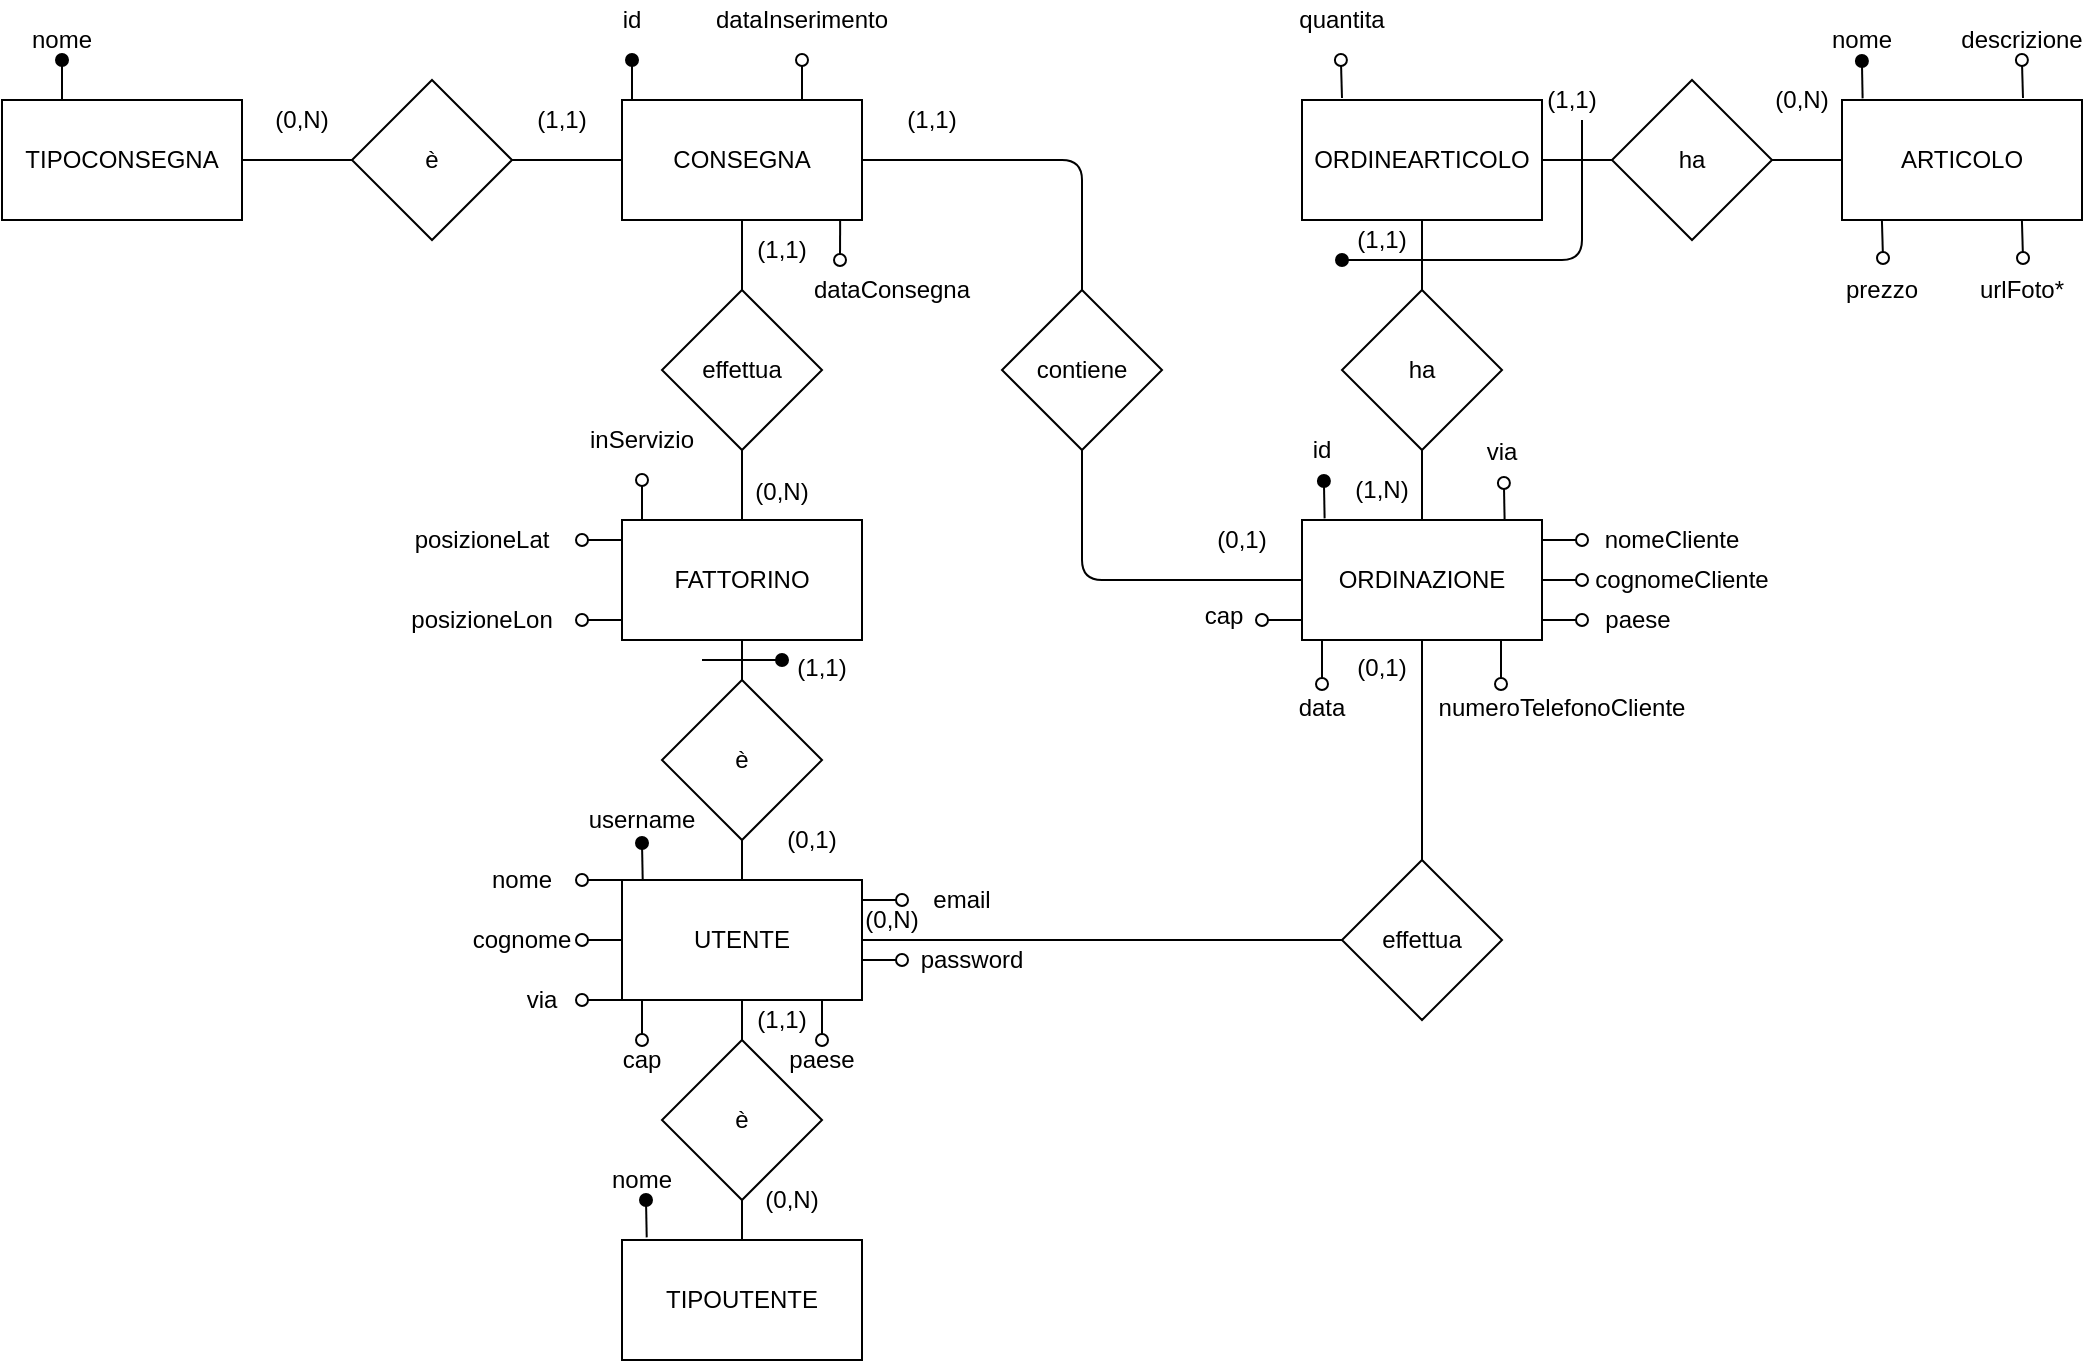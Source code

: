 <mxfile version="12.1.3" type="device" pages="1"><diagram id="e8JV9SumZmlisa8BqtZG" name="Page-1"><mxGraphModel dx="1096" dy="744" grid="0" gridSize="10" guides="1" tooltips="1" connect="1" arrows="1" fold="1" page="0" pageScale="1" pageWidth="1169" pageHeight="827" math="0" shadow="0"><root><mxCell id="0"/><mxCell id="1" parent="0"/><mxCell id="w5xRA0cr135hi8hFce6X-33" value="" style="edgeStyle=orthogonalEdgeStyle;rounded=0;orthogonalLoop=1;jettySize=auto;html=1;endArrow=none;endFill=0;" parent="1" source="w5xRA0cr135hi8hFce6X-1" target="w5xRA0cr135hi8hFce6X-10" edge="1"><mxGeometry relative="1" as="geometry"/></mxCell><mxCell id="w5xRA0cr135hi8hFce6X-1" value="FATTORINO" style="rounded=0;whiteSpace=wrap;html=1;" parent="1" vertex="1"><mxGeometry x="390" y="340" width="120" height="60" as="geometry"/></mxCell><mxCell id="w5xRA0cr135hi8hFce6X-25" value="" style="edgeStyle=orthogonalEdgeStyle;rounded=0;orthogonalLoop=1;jettySize=auto;html=1;endArrow=none;endFill=0;" parent="1" source="w5xRA0cr135hi8hFce6X-2" target="w5xRA0cr135hi8hFce6X-9" edge="1"><mxGeometry relative="1" as="geometry"/></mxCell><mxCell id="w5xRA0cr135hi8hFce6X-2" value="UTENTE" style="rounded=0;whiteSpace=wrap;html=1;" parent="1" vertex="1"><mxGeometry x="390" y="520" width="120" height="60" as="geometry"/></mxCell><mxCell id="w5xRA0cr135hi8hFce6X-26" value="" style="edgeStyle=orthogonalEdgeStyle;rounded=0;orthogonalLoop=1;jettySize=auto;html=1;endArrow=none;endFill=0;" parent="1" source="w5xRA0cr135hi8hFce6X-3" target="w5xRA0cr135hi8hFce6X-9" edge="1"><mxGeometry relative="1" as="geometry"/></mxCell><mxCell id="w5xRA0cr135hi8hFce6X-3" value="TIPOUTENTE" style="rounded=0;whiteSpace=wrap;html=1;" parent="1" vertex="1"><mxGeometry x="390" y="700" width="120" height="60" as="geometry"/></mxCell><mxCell id="w5xRA0cr135hi8hFce6X-34" value="" style="edgeStyle=orthogonalEdgeStyle;rounded=0;orthogonalLoop=1;jettySize=auto;html=1;endArrow=none;endFill=0;" parent="1" source="w5xRA0cr135hi8hFce6X-4" target="w5xRA0cr135hi8hFce6X-10" edge="1"><mxGeometry relative="1" as="geometry"/></mxCell><mxCell id="w5xRA0cr135hi8hFce6X-35" value="" style="edgeStyle=orthogonalEdgeStyle;rounded=0;orthogonalLoop=1;jettySize=auto;html=1;endArrow=none;endFill=0;" parent="1" source="w5xRA0cr135hi8hFce6X-4" target="w5xRA0cr135hi8hFce6X-14" edge="1"><mxGeometry relative="1" as="geometry"/></mxCell><mxCell id="w5xRA0cr135hi8hFce6X-4" value="CONSEGNA" style="rounded=0;whiteSpace=wrap;html=1;" parent="1" vertex="1"><mxGeometry x="390" y="130" width="120" height="60" as="geometry"/></mxCell><mxCell id="w5xRA0cr135hi8hFce6X-36" value="" style="edgeStyle=orthogonalEdgeStyle;rounded=0;orthogonalLoop=1;jettySize=auto;html=1;endArrow=none;endFill=0;" parent="1" source="w5xRA0cr135hi8hFce6X-5" target="w5xRA0cr135hi8hFce6X-14" edge="1"><mxGeometry relative="1" as="geometry"/></mxCell><mxCell id="w5xRA0cr135hi8hFce6X-5" value="TIPOCONSEGNA" style="rounded=0;whiteSpace=wrap;html=1;" parent="1" vertex="1"><mxGeometry x="80" y="130" width="120" height="60" as="geometry"/></mxCell><mxCell id="w5xRA0cr135hi8hFce6X-28" value="" style="edgeStyle=orthogonalEdgeStyle;rounded=0;orthogonalLoop=1;jettySize=auto;html=1;endArrow=none;endFill=0;" parent="1" source="w5xRA0cr135hi8hFce6X-6" target="w5xRA0cr135hi8hFce6X-12" edge="1"><mxGeometry relative="1" as="geometry"/></mxCell><mxCell id="w5xRA0cr135hi8hFce6X-29" value="" style="edgeStyle=orthogonalEdgeStyle;rounded=0;orthogonalLoop=1;jettySize=auto;html=1;endArrow=none;endFill=0;" parent="1" source="w5xRA0cr135hi8hFce6X-6" target="w5xRA0cr135hi8hFce6X-16" edge="1"><mxGeometry relative="1" as="geometry"/></mxCell><mxCell id="w5xRA0cr135hi8hFce6X-6" value="ORDINAZIONE" style="rounded=0;whiteSpace=wrap;html=1;" parent="1" vertex="1"><mxGeometry x="730" y="340" width="120" height="60" as="geometry"/></mxCell><mxCell id="w5xRA0cr135hi8hFce6X-30" value="" style="edgeStyle=orthogonalEdgeStyle;rounded=0;orthogonalLoop=1;jettySize=auto;html=1;endArrow=none;endFill=0;" parent="1" source="w5xRA0cr135hi8hFce6X-7" target="w5xRA0cr135hi8hFce6X-16" edge="1"><mxGeometry relative="1" as="geometry"/></mxCell><mxCell id="w5xRA0cr135hi8hFce6X-31" value="" style="edgeStyle=orthogonalEdgeStyle;rounded=0;orthogonalLoop=1;jettySize=auto;html=1;endArrow=none;endFill=0;" parent="1" source="w5xRA0cr135hi8hFce6X-7" target="w5xRA0cr135hi8hFce6X-11" edge="1"><mxGeometry relative="1" as="geometry"/></mxCell><mxCell id="w5xRA0cr135hi8hFce6X-7" value="ORDINEARTICOLO" style="rounded=0;whiteSpace=wrap;html=1;" parent="1" vertex="1"><mxGeometry x="730" y="130" width="120" height="60" as="geometry"/></mxCell><mxCell id="w5xRA0cr135hi8hFce6X-32" value="" style="edgeStyle=orthogonalEdgeStyle;rounded=0;orthogonalLoop=1;jettySize=auto;html=1;endArrow=none;endFill=0;" parent="1" source="w5xRA0cr135hi8hFce6X-8" target="w5xRA0cr135hi8hFce6X-11" edge="1"><mxGeometry relative="1" as="geometry"/></mxCell><mxCell id="w5xRA0cr135hi8hFce6X-8" value="ARTICOLO" style="rounded=0;whiteSpace=wrap;html=1;" parent="1" vertex="1"><mxGeometry x="1000" y="130" width="120" height="60" as="geometry"/></mxCell><mxCell id="w5xRA0cr135hi8hFce6X-9" value="è" style="rhombus;whiteSpace=wrap;html=1;" parent="1" vertex="1"><mxGeometry x="410" y="600" width="80" height="80" as="geometry"/></mxCell><mxCell id="w5xRA0cr135hi8hFce6X-10" value="effettua" style="rhombus;whiteSpace=wrap;html=1;" parent="1" vertex="1"><mxGeometry x="410" y="225" width="80" height="80" as="geometry"/></mxCell><mxCell id="w5xRA0cr135hi8hFce6X-11" value="ha" style="rhombus;whiteSpace=wrap;html=1;" parent="1" vertex="1"><mxGeometry x="885" y="120" width="80" height="80" as="geometry"/></mxCell><mxCell id="fCC6LNToatD7FCnjtCid-39" value="" style="edgeStyle=orthogonalEdgeStyle;rounded=0;orthogonalLoop=1;jettySize=auto;html=1;startArrow=none;startFill=0;endArrow=none;endFill=0;entryX=1;entryY=0.5;entryDx=0;entryDy=0;" parent="1" source="w5xRA0cr135hi8hFce6X-12" target="w5xRA0cr135hi8hFce6X-2" edge="1"><mxGeometry relative="1" as="geometry"><mxPoint x="670" y="550" as="targetPoint"/></mxGeometry></mxCell><mxCell id="w5xRA0cr135hi8hFce6X-12" value="effettua" style="rhombus;whiteSpace=wrap;html=1;" parent="1" vertex="1"><mxGeometry x="750" y="510" width="80" height="80" as="geometry"/></mxCell><mxCell id="w5xRA0cr135hi8hFce6X-14" value="è" style="rhombus;whiteSpace=wrap;html=1;" parent="1" vertex="1"><mxGeometry x="255" y="120" width="80" height="80" as="geometry"/></mxCell><mxCell id="w5xRA0cr135hi8hFce6X-17" value="" style="edgeStyle=orthogonalEdgeStyle;rounded=0;orthogonalLoop=1;jettySize=auto;html=1;endArrow=none;endFill=0;" parent="1" source="w5xRA0cr135hi8hFce6X-15" target="w5xRA0cr135hi8hFce6X-1" edge="1"><mxGeometry relative="1" as="geometry"/></mxCell><mxCell id="w5xRA0cr135hi8hFce6X-18" value="" style="edgeStyle=orthogonalEdgeStyle;rounded=0;orthogonalLoop=1;jettySize=auto;html=1;endArrow=none;endFill=0;" parent="1" source="w5xRA0cr135hi8hFce6X-15" target="w5xRA0cr135hi8hFce6X-2" edge="1"><mxGeometry relative="1" as="geometry"/></mxCell><mxCell id="w5xRA0cr135hi8hFce6X-15" value="è" style="rhombus;whiteSpace=wrap;html=1;" parent="1" vertex="1"><mxGeometry x="410" y="420" width="80" height="80" as="geometry"/></mxCell><mxCell id="w5xRA0cr135hi8hFce6X-16" value="ha" style="rhombus;whiteSpace=wrap;html=1;" parent="1" vertex="1"><mxGeometry x="750" y="225" width="80" height="80" as="geometry"/></mxCell><mxCell id="w5xRA0cr135hi8hFce6X-39" value="" style="endArrow=oval;html=1;endFill=1;exitX=0.25;exitY=0;exitDx=0;exitDy=0;" parent="1" source="w5xRA0cr135hi8hFce6X-5" edge="1"><mxGeometry width="50" height="50" relative="1" as="geometry"><mxPoint x="115" y="400" as="sourcePoint"/><mxPoint x="110" y="110" as="targetPoint"/></mxGeometry></mxCell><mxCell id="w5xRA0cr135hi8hFce6X-42" value="" style="endArrow=oval;html=1;endFill=1;" parent="1" edge="1"><mxGeometry width="50" height="50" relative="1" as="geometry"><mxPoint x="395" y="130" as="sourcePoint"/><mxPoint x="395" y="110" as="targetPoint"/><Array as="points"><mxPoint x="395" y="110"/></Array></mxGeometry></mxCell><mxCell id="w5xRA0cr135hi8hFce6X-43" value="" style="endArrow=oval;html=1;endFill=1;" parent="1" edge="1"><mxGeometry width="50" height="50" relative="1" as="geometry"><mxPoint x="430" y="410" as="sourcePoint"/><mxPoint x="470" y="410" as="targetPoint"/><Array as="points"/></mxGeometry></mxCell><mxCell id="fCC6LNToatD7FCnjtCid-1" value="" style="endArrow=none;html=1;entryX=0.103;entryY=-0.022;entryDx=0;entryDy=0;entryPerimeter=0;startArrow=oval;startFill=1;" parent="1" target="w5xRA0cr135hi8hFce6X-3" edge="1"><mxGeometry width="50" height="50" relative="1" as="geometry"><mxPoint x="402" y="680" as="sourcePoint"/><mxPoint x="360" y="630" as="targetPoint"/></mxGeometry></mxCell><mxCell id="fCC6LNToatD7FCnjtCid-2" value="" style="endArrow=none;html=1;entryX=0.103;entryY=-0.022;entryDx=0;entryDy=0;entryPerimeter=0;startArrow=oval;startFill=1;" parent="1" edge="1"><mxGeometry width="50" height="50" relative="1" as="geometry"><mxPoint x="400" y="501.5" as="sourcePoint"/><mxPoint x="400.36" y="520.18" as="targetPoint"/></mxGeometry></mxCell><mxCell id="fCC6LNToatD7FCnjtCid-3" value="" style="endArrow=none;html=1;entryX=0.103;entryY=-0.022;entryDx=0;entryDy=0;entryPerimeter=0;startArrow=oval;startFill=1;" parent="1" edge="1"><mxGeometry width="50" height="50" relative="1" as="geometry"><mxPoint x="740.952" y="320.5" as="sourcePoint"/><mxPoint x="741.312" y="339.18" as="targetPoint"/></mxGeometry></mxCell><mxCell id="fCC6LNToatD7FCnjtCid-4" value="" style="endArrow=oval;html=1;startArrow=none;startFill=0;endFill=1;entryX=0;entryY=1;entryDx=0;entryDy=0;entryPerimeter=0;" parent="1" target="fCC6LNToatD7FCnjtCid-72" edge="1"><mxGeometry width="50" height="50" relative="1" as="geometry"><mxPoint x="870" y="140" as="sourcePoint"/><mxPoint x="760" y="210" as="targetPoint"/><Array as="points"><mxPoint x="870" y="210"/></Array></mxGeometry></mxCell><mxCell id="fCC6LNToatD7FCnjtCid-5" value="" style="endArrow=none;html=1;entryX=0.103;entryY=-0.022;entryDx=0;entryDy=0;entryPerimeter=0;startArrow=oval;startFill=1;" parent="1" edge="1"><mxGeometry width="50" height="50" relative="1" as="geometry"><mxPoint x="1009.952" y="110.5" as="sourcePoint"/><mxPoint x="1010.312" y="129.18" as="targetPoint"/></mxGeometry></mxCell><mxCell id="fCC6LNToatD7FCnjtCid-6" value="nome" style="text;html=1;strokeColor=none;fillColor=none;align=center;verticalAlign=middle;whiteSpace=wrap;rounded=0;" parent="1" vertex="1"><mxGeometry x="90" y="90" width="40" height="20" as="geometry"/></mxCell><mxCell id="fCC6LNToatD7FCnjtCid-7" value="nome" style="text;html=1;strokeColor=none;fillColor=none;align=center;verticalAlign=middle;whiteSpace=wrap;rounded=0;" parent="1" vertex="1"><mxGeometry x="380" y="660" width="40" height="20" as="geometry"/></mxCell><mxCell id="fCC6LNToatD7FCnjtCid-8" value="id" style="text;html=1;strokeColor=none;fillColor=none;align=center;verticalAlign=middle;whiteSpace=wrap;rounded=0;" parent="1" vertex="1"><mxGeometry x="384.5" y="80" width="20" height="20" as="geometry"/></mxCell><mxCell id="fCC6LNToatD7FCnjtCid-9" value="" style="endArrow=oval;html=1;endFill=0;" parent="1" edge="1"><mxGeometry width="50" height="50" relative="1" as="geometry"><mxPoint x="480" y="130" as="sourcePoint"/><mxPoint x="480" y="110" as="targetPoint"/><Array as="points"/></mxGeometry></mxCell><mxCell id="fCC6LNToatD7FCnjtCid-10" value="dataInserimento" style="text;html=1;strokeColor=none;fillColor=none;align=center;verticalAlign=middle;whiteSpace=wrap;rounded=0;" parent="1" vertex="1"><mxGeometry x="460" y="80" width="40" height="20" as="geometry"/></mxCell><mxCell id="fCC6LNToatD7FCnjtCid-12" value="" style="endArrow=oval;html=1;endFill=0;" parent="1" edge="1"><mxGeometry width="50" height="50" relative="1" as="geometry"><mxPoint x="390" y="390" as="sourcePoint"/><mxPoint x="370" y="390" as="targetPoint"/><Array as="points"/></mxGeometry></mxCell><mxCell id="fCC6LNToatD7FCnjtCid-13" value="posizioneLon" style="text;html=1;strokeColor=none;fillColor=none;align=center;verticalAlign=middle;whiteSpace=wrap;rounded=0;" parent="1" vertex="1"><mxGeometry x="300" y="380" width="40" height="20" as="geometry"/></mxCell><mxCell id="fCC6LNToatD7FCnjtCid-15" value="" style="endArrow=oval;html=1;endFill=0;" parent="1" edge="1"><mxGeometry width="50" height="50" relative="1" as="geometry"><mxPoint x="390" y="350" as="sourcePoint"/><mxPoint x="370" y="350" as="targetPoint"/><Array as="points"/></mxGeometry></mxCell><mxCell id="fCC6LNToatD7FCnjtCid-16" value="posizioneLat" style="text;html=1;strokeColor=none;fillColor=none;align=center;verticalAlign=middle;whiteSpace=wrap;rounded=0;" parent="1" vertex="1"><mxGeometry x="300" y="340" width="40" height="20" as="geometry"/></mxCell><mxCell id="fCC6LNToatD7FCnjtCid-18" value="" style="endArrow=oval;html=1;endFill=0;" parent="1" edge="1"><mxGeometry width="50" height="50" relative="1" as="geometry"><mxPoint x="400" y="340" as="sourcePoint"/><mxPoint x="400" y="320" as="targetPoint"/><Array as="points"/></mxGeometry></mxCell><mxCell id="fCC6LNToatD7FCnjtCid-19" value="inServizio" style="text;html=1;strokeColor=none;fillColor=none;align=center;verticalAlign=middle;whiteSpace=wrap;rounded=0;" parent="1" vertex="1"><mxGeometry x="380" y="290" width="40" height="20" as="geometry"/></mxCell><mxCell id="fCC6LNToatD7FCnjtCid-20" value="username" style="text;html=1;strokeColor=none;fillColor=none;align=center;verticalAlign=middle;whiteSpace=wrap;rounded=0;" parent="1" vertex="1"><mxGeometry x="380" y="480" width="40" height="20" as="geometry"/></mxCell><mxCell id="fCC6LNToatD7FCnjtCid-22" value="" style="endArrow=none;html=1;startArrow=oval;startFill=0;endFill=0;" parent="1" edge="1"><mxGeometry width="50" height="50" relative="1" as="geometry"><mxPoint x="370" y="520" as="sourcePoint"/><mxPoint x="390" y="520" as="targetPoint"/></mxGeometry></mxCell><mxCell id="fCC6LNToatD7FCnjtCid-23" value="nome" style="text;html=1;strokeColor=none;fillColor=none;align=center;verticalAlign=middle;whiteSpace=wrap;rounded=0;" parent="1" vertex="1"><mxGeometry x="320" y="510" width="40" height="20" as="geometry"/></mxCell><mxCell id="fCC6LNToatD7FCnjtCid-24" value="" style="endArrow=none;html=1;startArrow=oval;startFill=0;endFill=0;" parent="1" edge="1"><mxGeometry width="50" height="50" relative="1" as="geometry"><mxPoint x="370" y="550" as="sourcePoint"/><mxPoint x="390" y="550" as="targetPoint"/></mxGeometry></mxCell><mxCell id="fCC6LNToatD7FCnjtCid-25" value="cognome" style="text;html=1;strokeColor=none;fillColor=none;align=center;verticalAlign=middle;whiteSpace=wrap;rounded=0;" parent="1" vertex="1"><mxGeometry x="320" y="540" width="40" height="20" as="geometry"/></mxCell><mxCell id="fCC6LNToatD7FCnjtCid-28" value="" style="endArrow=none;html=1;startArrow=oval;startFill=0;endFill=0;" parent="1" edge="1"><mxGeometry width="50" height="50" relative="1" as="geometry"><mxPoint x="370" y="580" as="sourcePoint"/><mxPoint x="390" y="580" as="targetPoint"/></mxGeometry></mxCell><mxCell id="fCC6LNToatD7FCnjtCid-29" value="via" style="text;html=1;strokeColor=none;fillColor=none;align=center;verticalAlign=middle;whiteSpace=wrap;rounded=0;" parent="1" vertex="1"><mxGeometry x="330" y="570" width="40" height="20" as="geometry"/></mxCell><mxCell id="fCC6LNToatD7FCnjtCid-30" value="" style="endArrow=none;html=1;startArrow=oval;startFill=0;endFill=0;" parent="1" edge="1"><mxGeometry width="50" height="50" relative="1" as="geometry"><mxPoint x="400" y="600" as="sourcePoint"/><mxPoint x="400" y="580" as="targetPoint"/></mxGeometry></mxCell><mxCell id="fCC6LNToatD7FCnjtCid-31" value="cap" style="text;html=1;strokeColor=none;fillColor=none;align=center;verticalAlign=middle;whiteSpace=wrap;rounded=0;" parent="1" vertex="1"><mxGeometry x="380" y="600" width="40" height="20" as="geometry"/></mxCell><mxCell id="fCC6LNToatD7FCnjtCid-32" value="" style="endArrow=none;html=1;startArrow=oval;startFill=0;endFill=0;" parent="1" edge="1"><mxGeometry width="50" height="50" relative="1" as="geometry"><mxPoint x="490" y="600" as="sourcePoint"/><mxPoint x="490" y="580" as="targetPoint"/></mxGeometry></mxCell><mxCell id="fCC6LNToatD7FCnjtCid-33" value="paese" style="text;html=1;strokeColor=none;fillColor=none;align=center;verticalAlign=middle;whiteSpace=wrap;rounded=0;" parent="1" vertex="1"><mxGeometry x="470" y="600" width="40" height="20" as="geometry"/></mxCell><mxCell id="fCC6LNToatD7FCnjtCid-34" value="" style="endArrow=oval;html=1;startArrow=none;startFill=0;endFill=0;" parent="1" edge="1"><mxGeometry width="50" height="50" relative="1" as="geometry"><mxPoint x="510" y="530" as="sourcePoint"/><mxPoint x="530" y="530" as="targetPoint"/></mxGeometry></mxCell><mxCell id="fCC6LNToatD7FCnjtCid-35" value="email" style="text;html=1;strokeColor=none;fillColor=none;align=center;verticalAlign=middle;whiteSpace=wrap;rounded=0;" parent="1" vertex="1"><mxGeometry x="540" y="520" width="40" height="20" as="geometry"/></mxCell><mxCell id="fCC6LNToatD7FCnjtCid-36" value="" style="endArrow=oval;html=1;startArrow=none;startFill=0;endFill=0;" parent="1" edge="1"><mxGeometry width="50" height="50" relative="1" as="geometry"><mxPoint x="510" y="560" as="sourcePoint"/><mxPoint x="530" y="560" as="targetPoint"/></mxGeometry></mxCell><mxCell id="fCC6LNToatD7FCnjtCid-37" value="password" style="text;html=1;strokeColor=none;fillColor=none;align=center;verticalAlign=middle;whiteSpace=wrap;rounded=0;" parent="1" vertex="1"><mxGeometry x="544.5" y="550" width="40" height="20" as="geometry"/></mxCell><mxCell id="fCC6LNToatD7FCnjtCid-40" value="id" style="text;html=1;strokeColor=none;fillColor=none;align=center;verticalAlign=middle;whiteSpace=wrap;rounded=0;" parent="1" vertex="1"><mxGeometry x="720" y="295" width="40" height="20" as="geometry"/></mxCell><mxCell id="fCC6LNToatD7FCnjtCid-41" value="" style="endArrow=none;html=1;entryX=0.103;entryY=-0.022;entryDx=0;entryDy=0;entryPerimeter=0;startArrow=oval;startFill=0;" parent="1" edge="1"><mxGeometry width="50" height="50" relative="1" as="geometry"><mxPoint x="830.952" y="321.5" as="sourcePoint"/><mxPoint x="831.312" y="340.18" as="targetPoint"/></mxGeometry></mxCell><mxCell id="fCC6LNToatD7FCnjtCid-42" value="via" style="text;html=1;strokeColor=none;fillColor=none;align=center;verticalAlign=middle;whiteSpace=wrap;rounded=0;" parent="1" vertex="1"><mxGeometry x="810" y="296" width="40" height="20" as="geometry"/></mxCell><mxCell id="fCC6LNToatD7FCnjtCid-43" value="" style="endArrow=none;html=1;startArrow=oval;startFill=0;entryX=1;entryY=0.5;entryDx=0;entryDy=0;" parent="1" target="w5xRA0cr135hi8hFce6X-6" edge="1"><mxGeometry width="50" height="50" relative="1" as="geometry"><mxPoint x="870" y="370" as="sourcePoint"/><mxPoint x="853" y="371" as="targetPoint"/></mxGeometry></mxCell><mxCell id="fCC6LNToatD7FCnjtCid-44" value="cognomeCliente" style="text;html=1;strokeColor=none;fillColor=none;align=center;verticalAlign=middle;whiteSpace=wrap;rounded=0;" parent="1" vertex="1"><mxGeometry x="900" y="360" width="40" height="20" as="geometry"/></mxCell><mxCell id="fCC6LNToatD7FCnjtCid-47" value="" style="endArrow=oval;html=1;startArrow=none;startFill=0;entryX=1;entryY=0.5;entryDx=0;entryDy=0;endFill=0;" parent="1" edge="1"><mxGeometry width="50" height="50" relative="1" as="geometry"><mxPoint x="730" y="390" as="sourcePoint"/><mxPoint x="710" y="390" as="targetPoint"/></mxGeometry></mxCell><mxCell id="fCC6LNToatD7FCnjtCid-48" value="cap" style="text;html=1;strokeColor=none;fillColor=none;align=center;verticalAlign=middle;whiteSpace=wrap;rounded=0;" parent="1" vertex="1"><mxGeometry x="670.5" y="378" width="40" height="20" as="geometry"/></mxCell><mxCell id="fCC6LNToatD7FCnjtCid-49" value="" style="endArrow=none;html=1;startArrow=oval;startFill=0;" parent="1" edge="1"><mxGeometry width="50" height="50" relative="1" as="geometry"><mxPoint x="749.452" y="110" as="sourcePoint"/><mxPoint x="750" y="129" as="targetPoint"/></mxGeometry></mxCell><mxCell id="fCC6LNToatD7FCnjtCid-50" value="quantita" style="text;html=1;strokeColor=none;fillColor=none;align=center;verticalAlign=middle;whiteSpace=wrap;rounded=0;" parent="1" vertex="1"><mxGeometry x="730" y="80" width="40" height="20" as="geometry"/></mxCell><mxCell id="fCC6LNToatD7FCnjtCid-51" value="nome" style="text;html=1;strokeColor=none;fillColor=none;align=center;verticalAlign=middle;whiteSpace=wrap;rounded=0;" parent="1" vertex="1"><mxGeometry x="990" y="90" width="40" height="20" as="geometry"/></mxCell><mxCell id="fCC6LNToatD7FCnjtCid-52" value="" style="endArrow=none;html=1;startArrow=oval;startFill=0;" parent="1" edge="1"><mxGeometry width="50" height="50" relative="1" as="geometry"><mxPoint x="1089.952" y="110" as="sourcePoint"/><mxPoint x="1090.5" y="129" as="targetPoint"/></mxGeometry></mxCell><mxCell id="fCC6LNToatD7FCnjtCid-54" value="" style="endArrow=oval;html=1;startArrow=none;startFill=0;endFill=0;" parent="1" edge="1"><mxGeometry width="50" height="50" relative="1" as="geometry"><mxPoint x="1019.952" y="190" as="sourcePoint"/><mxPoint x="1020.5" y="209" as="targetPoint"/></mxGeometry></mxCell><mxCell id="fCC6LNToatD7FCnjtCid-55" value="" style="endArrow=oval;html=1;startArrow=none;startFill=0;endFill=0;" parent="1" edge="1"><mxGeometry width="50" height="50" relative="1" as="geometry"><mxPoint x="1089.952" y="190" as="sourcePoint"/><mxPoint x="1090.5" y="209" as="targetPoint"/></mxGeometry></mxCell><mxCell id="fCC6LNToatD7FCnjtCid-56" value="descrizione" style="text;html=1;strokeColor=none;fillColor=none;align=center;verticalAlign=middle;whiteSpace=wrap;rounded=0;" parent="1" vertex="1"><mxGeometry x="1070" y="90" width="40" height="20" as="geometry"/></mxCell><mxCell id="fCC6LNToatD7FCnjtCid-57" value="prezzo" style="text;html=1;strokeColor=none;fillColor=none;align=center;verticalAlign=middle;whiteSpace=wrap;rounded=0;" parent="1" vertex="1"><mxGeometry x="1000" y="215" width="40" height="20" as="geometry"/></mxCell><mxCell id="fCC6LNToatD7FCnjtCid-58" value="urlFoto*" style="text;html=1;strokeColor=none;fillColor=none;align=center;verticalAlign=middle;whiteSpace=wrap;rounded=0;" parent="1" vertex="1"><mxGeometry x="1070" y="215" width="40" height="20" as="geometry"/></mxCell><mxCell id="fCC6LNToatD7FCnjtCid-59" value="(0,N)" style="text;html=1;strokeColor=none;fillColor=none;align=center;verticalAlign=middle;whiteSpace=wrap;rounded=0;" parent="1" vertex="1"><mxGeometry x="210" y="130" width="40" height="20" as="geometry"/></mxCell><mxCell id="fCC6LNToatD7FCnjtCid-60" value="(1,1)" style="text;html=1;strokeColor=none;fillColor=none;align=center;verticalAlign=middle;whiteSpace=wrap;rounded=0;" parent="1" vertex="1"><mxGeometry x="340" y="130" width="40" height="20" as="geometry"/></mxCell><mxCell id="fCC6LNToatD7FCnjtCid-61" value="(1,1)" style="text;html=1;strokeColor=none;fillColor=none;align=center;verticalAlign=middle;whiteSpace=wrap;rounded=0;" parent="1" vertex="1"><mxGeometry x="450" y="195" width="40" height="20" as="geometry"/></mxCell><mxCell id="fCC6LNToatD7FCnjtCid-62" value="(0,N)" style="text;html=1;strokeColor=none;fillColor=none;align=center;verticalAlign=middle;whiteSpace=wrap;rounded=0;" parent="1" vertex="1"><mxGeometry x="450" y="316" width="40" height="20" as="geometry"/></mxCell><mxCell id="fCC6LNToatD7FCnjtCid-63" value="(1,1)" style="text;html=1;strokeColor=none;fillColor=none;align=center;verticalAlign=middle;whiteSpace=wrap;rounded=0;" parent="1" vertex="1"><mxGeometry x="470" y="403.5" width="40" height="20" as="geometry"/></mxCell><mxCell id="fCC6LNToatD7FCnjtCid-64" value="(0,1)" style="text;html=1;strokeColor=none;fillColor=none;align=center;verticalAlign=middle;whiteSpace=wrap;rounded=0;" parent="1" vertex="1"><mxGeometry x="464.5" y="490" width="40" height="20" as="geometry"/></mxCell><mxCell id="fCC6LNToatD7FCnjtCid-65" value="(0,N)" style="text;html=1;strokeColor=none;fillColor=none;align=center;verticalAlign=middle;whiteSpace=wrap;rounded=0;" parent="1" vertex="1"><mxGeometry x="454.5" y="670" width="40" height="20" as="geometry"/></mxCell><mxCell id="fCC6LNToatD7FCnjtCid-66" value="(1,1)" style="text;html=1;strokeColor=none;fillColor=none;align=center;verticalAlign=middle;whiteSpace=wrap;rounded=0;" parent="1" vertex="1"><mxGeometry x="450" y="580" width="40" height="20" as="geometry"/></mxCell><mxCell id="fCC6LNToatD7FCnjtCid-67" value="(0,1)" style="text;html=1;strokeColor=none;fillColor=none;align=center;verticalAlign=middle;whiteSpace=wrap;rounded=0;" parent="1" vertex="1"><mxGeometry x="750" y="403.5" width="40" height="20" as="geometry"/></mxCell><mxCell id="fCC6LNToatD7FCnjtCid-68" value="(0,N)" style="text;html=1;strokeColor=none;fillColor=none;align=center;verticalAlign=middle;whiteSpace=wrap;rounded=0;" parent="1" vertex="1"><mxGeometry x="504.5" y="530" width="40" height="20" as="geometry"/></mxCell><mxCell id="fCC6LNToatD7FCnjtCid-69" value="(1,N)" style="text;html=1;strokeColor=none;fillColor=none;align=center;verticalAlign=middle;whiteSpace=wrap;rounded=0;" parent="1" vertex="1"><mxGeometry x="750" y="315" width="40" height="20" as="geometry"/></mxCell><mxCell id="fCC6LNToatD7FCnjtCid-72" value="(1,1)" style="text;html=1;strokeColor=none;fillColor=none;align=center;verticalAlign=middle;whiteSpace=wrap;rounded=0;" parent="1" vertex="1"><mxGeometry x="750" y="190" width="40" height="20" as="geometry"/></mxCell><mxCell id="fCC6LNToatD7FCnjtCid-73" value="(1,1)" style="text;html=1;strokeColor=none;fillColor=none;align=center;verticalAlign=middle;whiteSpace=wrap;rounded=0;" parent="1" vertex="1"><mxGeometry x="845" y="120" width="40" height="20" as="geometry"/></mxCell><mxCell id="fCC6LNToatD7FCnjtCid-74" value="(0,N)" style="text;html=1;strokeColor=none;fillColor=none;align=center;verticalAlign=middle;whiteSpace=wrap;rounded=0;" parent="1" vertex="1"><mxGeometry x="960" y="120" width="40" height="20" as="geometry"/></mxCell><mxCell id="fCC6LNToatD7FCnjtCid-78" value="" style="endArrow=none;html=1;startArrow=oval;startFill=0;" parent="1" edge="1"><mxGeometry width="50" height="50" relative="1" as="geometry"><mxPoint x="829.5" y="422" as="sourcePoint"/><mxPoint x="829.5" y="400" as="targetPoint"/></mxGeometry></mxCell><mxCell id="fCC6LNToatD7FCnjtCid-79" value="numeroTelefonoCliente" style="text;html=1;strokeColor=none;fillColor=none;align=center;verticalAlign=middle;whiteSpace=wrap;rounded=0;" parent="1" vertex="1"><mxGeometry x="840" y="423.5" width="40" height="20" as="geometry"/></mxCell><mxCell id="fCC6LNToatD7FCnjtCid-80" value="" style="endArrow=none;html=1;startArrow=oval;startFill=0;" parent="1" edge="1"><mxGeometry width="50" height="50" relative="1" as="geometry"><mxPoint x="740" y="422" as="sourcePoint"/><mxPoint x="740" y="400" as="targetPoint"/></mxGeometry></mxCell><mxCell id="fCC6LNToatD7FCnjtCid-81" value="data" style="text;html=1;strokeColor=none;fillColor=none;align=center;verticalAlign=middle;whiteSpace=wrap;rounded=0;" parent="1" vertex="1"><mxGeometry x="720" y="423.5" width="40" height="20" as="geometry"/></mxCell><mxCell id="aBypKDyvjiTgpgbw2-Rd-2" value="" style="endArrow=none;html=1;startArrow=oval;startFill=0;entryX=1;entryY=0.5;entryDx=0;entryDy=0;" parent="1" edge="1"><mxGeometry width="50" height="50" relative="1" as="geometry"><mxPoint x="870" y="350" as="sourcePoint"/><mxPoint x="850" y="350" as="targetPoint"/></mxGeometry></mxCell><mxCell id="aBypKDyvjiTgpgbw2-Rd-3" value="" style="endArrow=none;html=1;startArrow=oval;startFill=0;entryX=1;entryY=0.5;entryDx=0;entryDy=0;" parent="1" edge="1"><mxGeometry width="50" height="50" relative="1" as="geometry"><mxPoint x="870" y="390" as="sourcePoint"/><mxPoint x="850" y="390" as="targetPoint"/></mxGeometry></mxCell><mxCell id="aBypKDyvjiTgpgbw2-Rd-4" value="paese" style="text;html=1;strokeColor=none;fillColor=none;align=center;verticalAlign=middle;whiteSpace=wrap;rounded=0;" parent="1" vertex="1"><mxGeometry x="877.5" y="380" width="40" height="20" as="geometry"/></mxCell><mxCell id="aBypKDyvjiTgpgbw2-Rd-5" value="nomeCliente" style="text;html=1;strokeColor=none;fillColor=none;align=center;verticalAlign=middle;whiteSpace=wrap;rounded=0;" parent="1" vertex="1"><mxGeometry x="894.5" y="340" width="40" height="20" as="geometry"/></mxCell><mxCell id="r_IdS3RMI_xWf8PZNh3O-2" value="contiene" style="rhombus;whiteSpace=wrap;html=1;" parent="1" vertex="1"><mxGeometry x="580" y="225" width="80" height="80" as="geometry"/></mxCell><mxCell id="r_IdS3RMI_xWf8PZNh3O-4" value="" style="endArrow=none;html=1;entryX=0.5;entryY=0;entryDx=0;entryDy=0;exitX=1;exitY=0.5;exitDx=0;exitDy=0;" parent="1" source="w5xRA0cr135hi8hFce6X-4" target="r_IdS3RMI_xWf8PZNh3O-2" edge="1"><mxGeometry width="50" height="50" relative="1" as="geometry"><mxPoint x="544.5" y="200" as="sourcePoint"/><mxPoint x="594.5" y="150" as="targetPoint"/><Array as="points"><mxPoint x="620" y="160"/></Array></mxGeometry></mxCell><mxCell id="r_IdS3RMI_xWf8PZNh3O-5" value="" style="endArrow=none;html=1;entryX=0;entryY=0.5;entryDx=0;entryDy=0;exitX=0.5;exitY=1;exitDx=0;exitDy=0;" parent="1" source="r_IdS3RMI_xWf8PZNh3O-2" target="w5xRA0cr135hi8hFce6X-6" edge="1"><mxGeometry width="50" height="50" relative="1" as="geometry"><mxPoint x="628.5" y="398" as="sourcePoint"/><mxPoint x="678.5" y="348" as="targetPoint"/><Array as="points"><mxPoint x="620" y="370"/></Array></mxGeometry></mxCell><mxCell id="r_IdS3RMI_xWf8PZNh3O-6" value="(1,1)" style="text;html=1;strokeColor=none;fillColor=none;align=center;verticalAlign=middle;whiteSpace=wrap;rounded=0;" parent="1" vertex="1"><mxGeometry x="524.5" y="130" width="40" height="20" as="geometry"/></mxCell><mxCell id="r_IdS3RMI_xWf8PZNh3O-9" value="(0,1)" style="text;html=1;strokeColor=none;fillColor=none;align=center;verticalAlign=middle;whiteSpace=wrap;rounded=0;" parent="1" vertex="1"><mxGeometry x="680" y="340" width="40" height="20" as="geometry"/></mxCell><mxCell id="QbrzLAZxAaKscacN9Jhz-1" value="" style="endArrow=oval;html=1;endFill=0;exitX=0.909;exitY=1.001;exitDx=0;exitDy=0;exitPerimeter=0;" parent="1" source="w5xRA0cr135hi8hFce6X-4" edge="1"><mxGeometry width="50" height="50" relative="1" as="geometry"><mxPoint x="504" y="190" as="sourcePoint"/><mxPoint x="499" y="210" as="targetPoint"/><Array as="points"/></mxGeometry></mxCell><mxCell id="QbrzLAZxAaKscacN9Jhz-4" value="dataConsegna" style="text;html=1;strokeColor=none;fillColor=none;align=center;verticalAlign=middle;whiteSpace=wrap;rounded=0;" parent="1" vertex="1"><mxGeometry x="504.5" y="215" width="40" height="20" as="geometry"/></mxCell></root></mxGraphModel></diagram></mxfile>